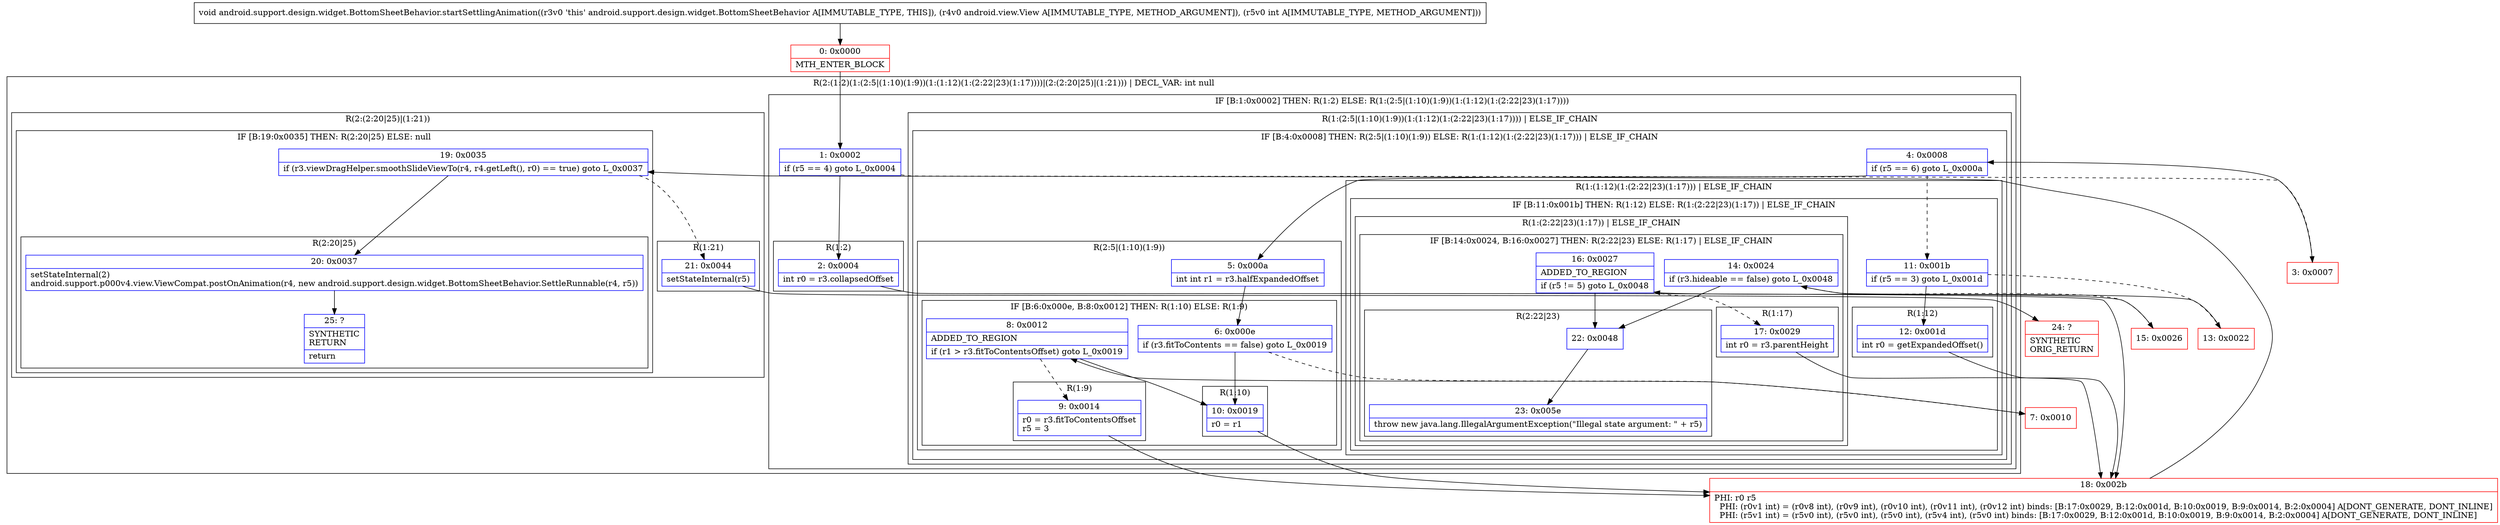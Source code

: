 digraph "CFG forandroid.support.design.widget.BottomSheetBehavior.startSettlingAnimation(Landroid\/view\/View;I)V" {
subgraph cluster_Region_968803329 {
label = "R(2:(1:2)(1:(2:5|(1:10)(1:9))(1:(1:12)(1:(2:22|23)(1:17))))|(2:(2:20|25)|(1:21))) | DECL_VAR: int null\l";
node [shape=record,color=blue];
subgraph cluster_IfRegion_34230369 {
label = "IF [B:1:0x0002] THEN: R(1:2) ELSE: R(1:(2:5|(1:10)(1:9))(1:(1:12)(1:(2:22|23)(1:17))))";
node [shape=record,color=blue];
Node_1 [shape=record,label="{1\:\ 0x0002|if (r5 == 4) goto L_0x0004\l}"];
subgraph cluster_Region_760215584 {
label = "R(1:2)";
node [shape=record,color=blue];
Node_2 [shape=record,label="{2\:\ 0x0004|int r0 = r3.collapsedOffset\l}"];
}
subgraph cluster_Region_1804998060 {
label = "R(1:(2:5|(1:10)(1:9))(1:(1:12)(1:(2:22|23)(1:17)))) | ELSE_IF_CHAIN\l";
node [shape=record,color=blue];
subgraph cluster_IfRegion_2074355696 {
label = "IF [B:4:0x0008] THEN: R(2:5|(1:10)(1:9)) ELSE: R(1:(1:12)(1:(2:22|23)(1:17))) | ELSE_IF_CHAIN\l";
node [shape=record,color=blue];
Node_4 [shape=record,label="{4\:\ 0x0008|if (r5 == 6) goto L_0x000a\l}"];
subgraph cluster_Region_1067615724 {
label = "R(2:5|(1:10)(1:9))";
node [shape=record,color=blue];
Node_5 [shape=record,label="{5\:\ 0x000a|int int r1 = r3.halfExpandedOffset\l}"];
subgraph cluster_IfRegion_1699800441 {
label = "IF [B:6:0x000e, B:8:0x0012] THEN: R(1:10) ELSE: R(1:9)";
node [shape=record,color=blue];
Node_6 [shape=record,label="{6\:\ 0x000e|if (r3.fitToContents == false) goto L_0x0019\l}"];
Node_8 [shape=record,label="{8\:\ 0x0012|ADDED_TO_REGION\l|if (r1 \> r3.fitToContentsOffset) goto L_0x0019\l}"];
subgraph cluster_Region_1943351230 {
label = "R(1:10)";
node [shape=record,color=blue];
Node_10 [shape=record,label="{10\:\ 0x0019|r0 = r1\l}"];
}
subgraph cluster_Region_360087816 {
label = "R(1:9)";
node [shape=record,color=blue];
Node_9 [shape=record,label="{9\:\ 0x0014|r0 = r3.fitToContentsOffset\lr5 = 3\l}"];
}
}
}
subgraph cluster_Region_888502857 {
label = "R(1:(1:12)(1:(2:22|23)(1:17))) | ELSE_IF_CHAIN\l";
node [shape=record,color=blue];
subgraph cluster_IfRegion_1680653806 {
label = "IF [B:11:0x001b] THEN: R(1:12) ELSE: R(1:(2:22|23)(1:17)) | ELSE_IF_CHAIN\l";
node [shape=record,color=blue];
Node_11 [shape=record,label="{11\:\ 0x001b|if (r5 == 3) goto L_0x001d\l}"];
subgraph cluster_Region_314574834 {
label = "R(1:12)";
node [shape=record,color=blue];
Node_12 [shape=record,label="{12\:\ 0x001d|int r0 = getExpandedOffset()\l}"];
}
subgraph cluster_Region_1070395314 {
label = "R(1:(2:22|23)(1:17)) | ELSE_IF_CHAIN\l";
node [shape=record,color=blue];
subgraph cluster_IfRegion_1695405084 {
label = "IF [B:14:0x0024, B:16:0x0027] THEN: R(2:22|23) ELSE: R(1:17) | ELSE_IF_CHAIN\l";
node [shape=record,color=blue];
Node_14 [shape=record,label="{14\:\ 0x0024|if (r3.hideable == false) goto L_0x0048\l}"];
Node_16 [shape=record,label="{16\:\ 0x0027|ADDED_TO_REGION\l|if (r5 != 5) goto L_0x0048\l}"];
subgraph cluster_Region_2050346438 {
label = "R(2:22|23)";
node [shape=record,color=blue];
Node_22 [shape=record,label="{22\:\ 0x0048}"];
Node_23 [shape=record,label="{23\:\ 0x005e|throw new java.lang.IllegalArgumentException(\"Illegal state argument: \" + r5)\l}"];
}
subgraph cluster_Region_676469372 {
label = "R(1:17)";
node [shape=record,color=blue];
Node_17 [shape=record,label="{17\:\ 0x0029|int r0 = r3.parentHeight\l}"];
}
}
}
}
}
}
}
}
subgraph cluster_Region_2071448739 {
label = "R(2:(2:20|25)|(1:21))";
node [shape=record,color=blue];
subgraph cluster_IfRegion_597564672 {
label = "IF [B:19:0x0035] THEN: R(2:20|25) ELSE: null";
node [shape=record,color=blue];
Node_19 [shape=record,label="{19\:\ 0x0035|if (r3.viewDragHelper.smoothSlideViewTo(r4, r4.getLeft(), r0) == true) goto L_0x0037\l}"];
subgraph cluster_Region_674795611 {
label = "R(2:20|25)";
node [shape=record,color=blue];
Node_20 [shape=record,label="{20\:\ 0x0037|setStateInternal(2)\landroid.support.p000v4.view.ViewCompat.postOnAnimation(r4, new android.support.design.widget.BottomSheetBehavior.SettleRunnable(r4, r5))\l}"];
Node_25 [shape=record,label="{25\:\ ?|SYNTHETIC\lRETURN\l|return\l}"];
}
}
subgraph cluster_Region_2092376935 {
label = "R(1:21)";
node [shape=record,color=blue];
Node_21 [shape=record,label="{21\:\ 0x0044|setStateInternal(r5)\l}"];
}
}
}
Node_0 [shape=record,color=red,label="{0\:\ 0x0000|MTH_ENTER_BLOCK\l}"];
Node_3 [shape=record,color=red,label="{3\:\ 0x0007}"];
Node_7 [shape=record,color=red,label="{7\:\ 0x0010}"];
Node_13 [shape=record,color=red,label="{13\:\ 0x0022}"];
Node_15 [shape=record,color=red,label="{15\:\ 0x0026}"];
Node_18 [shape=record,color=red,label="{18\:\ 0x002b|PHI: r0 r5 \l  PHI: (r0v1 int) = (r0v8 int), (r0v9 int), (r0v10 int), (r0v11 int), (r0v12 int) binds: [B:17:0x0029, B:12:0x001d, B:10:0x0019, B:9:0x0014, B:2:0x0004] A[DONT_GENERATE, DONT_INLINE]\l  PHI: (r5v1 int) = (r5v0 int), (r5v0 int), (r5v0 int), (r5v4 int), (r5v0 int) binds: [B:17:0x0029, B:12:0x001d, B:10:0x0019, B:9:0x0014, B:2:0x0004] A[DONT_GENERATE, DONT_INLINE]\l}"];
Node_24 [shape=record,color=red,label="{24\:\ ?|SYNTHETIC\lORIG_RETURN\l}"];
MethodNode[shape=record,label="{void android.support.design.widget.BottomSheetBehavior.startSettlingAnimation((r3v0 'this' android.support.design.widget.BottomSheetBehavior A[IMMUTABLE_TYPE, THIS]), (r4v0 android.view.View A[IMMUTABLE_TYPE, METHOD_ARGUMENT]), (r5v0 int A[IMMUTABLE_TYPE, METHOD_ARGUMENT])) }"];
MethodNode -> Node_0;
Node_1 -> Node_2;
Node_1 -> Node_3[style=dashed];
Node_2 -> Node_18;
Node_4 -> Node_5;
Node_4 -> Node_11[style=dashed];
Node_5 -> Node_6;
Node_6 -> Node_7[style=dashed];
Node_6 -> Node_10;
Node_8 -> Node_9[style=dashed];
Node_8 -> Node_10;
Node_10 -> Node_18;
Node_9 -> Node_18;
Node_11 -> Node_12;
Node_11 -> Node_13[style=dashed];
Node_12 -> Node_18;
Node_14 -> Node_15[style=dashed];
Node_14 -> Node_22;
Node_16 -> Node_17[style=dashed];
Node_16 -> Node_22;
Node_22 -> Node_23;
Node_17 -> Node_18;
Node_19 -> Node_20;
Node_19 -> Node_21[style=dashed];
Node_20 -> Node_25;
Node_21 -> Node_24;
Node_0 -> Node_1;
Node_3 -> Node_4;
Node_7 -> Node_8;
Node_13 -> Node_14;
Node_15 -> Node_16;
Node_18 -> Node_19;
}

